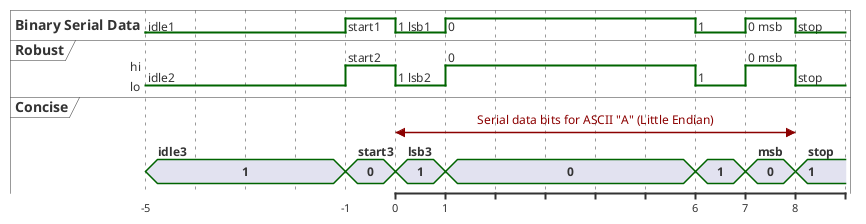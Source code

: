{
  "sha1": "em5yjg98v11kcn5u61854jdcbrn1a38",
  "insertion": {
    "when": "2024-06-01T09:03:04.683Z",
    "url": "https://forum.plantuml.net/15762/annotate-binary-waveforms",
    "user": "plantuml@gmail.com"
  }
}
@startuml
binary "Binary Serial Data" as D
robust "Robust" as R
concise "Concise" as C

@-5
D is low: idle1
R is lo: idle2
C is 1:idle3
@-1
D is high: start1
R is hi: start2
C is 0:start3

@0
D is low: 1 lsb1
R is lo: 1 lsb2
C is 1:lsb3

@1
D is high: 0
R is hi: 0
C is 0

@6
D is low: 1
R is lo: 1
C is 1

@7
D is high: 0 msb
R is hi: 0 msb
C is 0: msb

@8
D is low: stop
R is lo: stop
C is 1: stop

@0 <-> @8 : Serial data bits for ASCII "A" (Little Endian)

@enduml
